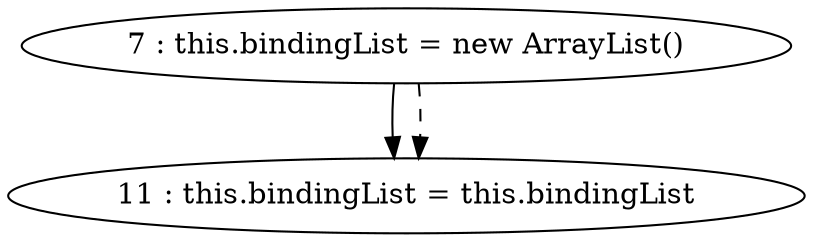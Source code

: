 digraph G {
"7 : this.bindingList = new ArrayList()"
"7 : this.bindingList = new ArrayList()" -> "11 : this.bindingList = this.bindingList"
"7 : this.bindingList = new ArrayList()" -> "11 : this.bindingList = this.bindingList" [style=dashed]
"11 : this.bindingList = this.bindingList"
}